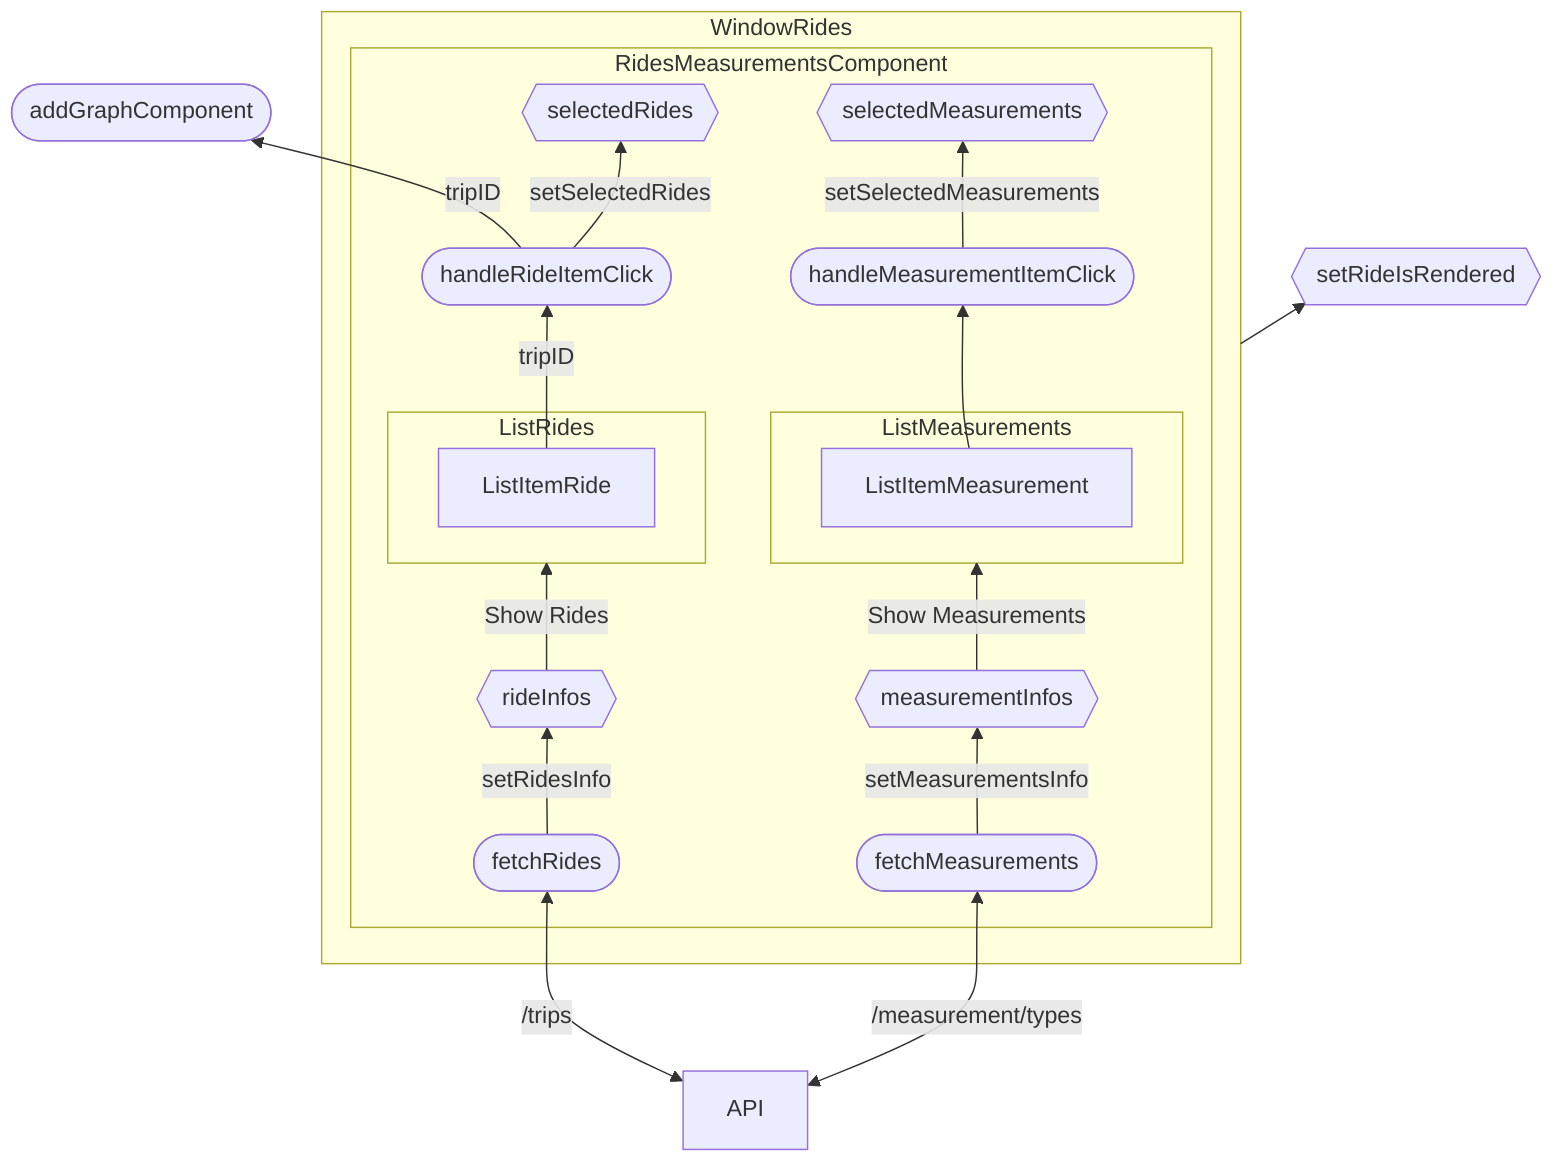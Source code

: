 flowchart BT

    addGraphComponent([addGraphComponent])
    API
    setRideIsRendered{{setRideIsRendered}}

    handleRideItemClick -- tripID --> addGraphComponent
    API <-- /trips --> fetchRides
    API <-- /measurement/types --> fetchMeasurements
    WindowRides --> setRideIsRendered

    subgraph WindowRides
        subgraph RidesMeasurementsComponent

            rideInfos{{rideInfos}}
            measurementInfos{{measurementInfos}}
            selectedMeasurements{{selectedMeasurements}}
            selectedRides{{selectedRides}}

            handleRideItemClick([handleRideItemClick])
            handleMeasurementItemClick([handleMeasurementItemClick])
            fetchRides([fetchRides])
            fetchMeasurements([fetchMeasurements])
            
            fetchRides -- setRidesInfo --> rideInfos

            fetchMeasurements -- setMeasurementsInfo --> measurementInfos
            
            ListItemRide -- tripID --> handleRideItemClick
            
            ListItemMeasurement --> handleMeasurementItemClick

            rideInfos -- Show Rides --> ListRides

            measurementInfos -- Show Measurements --> ListMeasurements
            
            handleMeasurementItemClick -- setSelectedMeasurements --> selectedMeasurements

            handleRideItemClick -- setSelectedRides --> selectedRides
            subgraph ListRides
                ListItemRide
            end
            subgraph ListMeasurements
                ListItemMeasurement
            end
        end
    end
